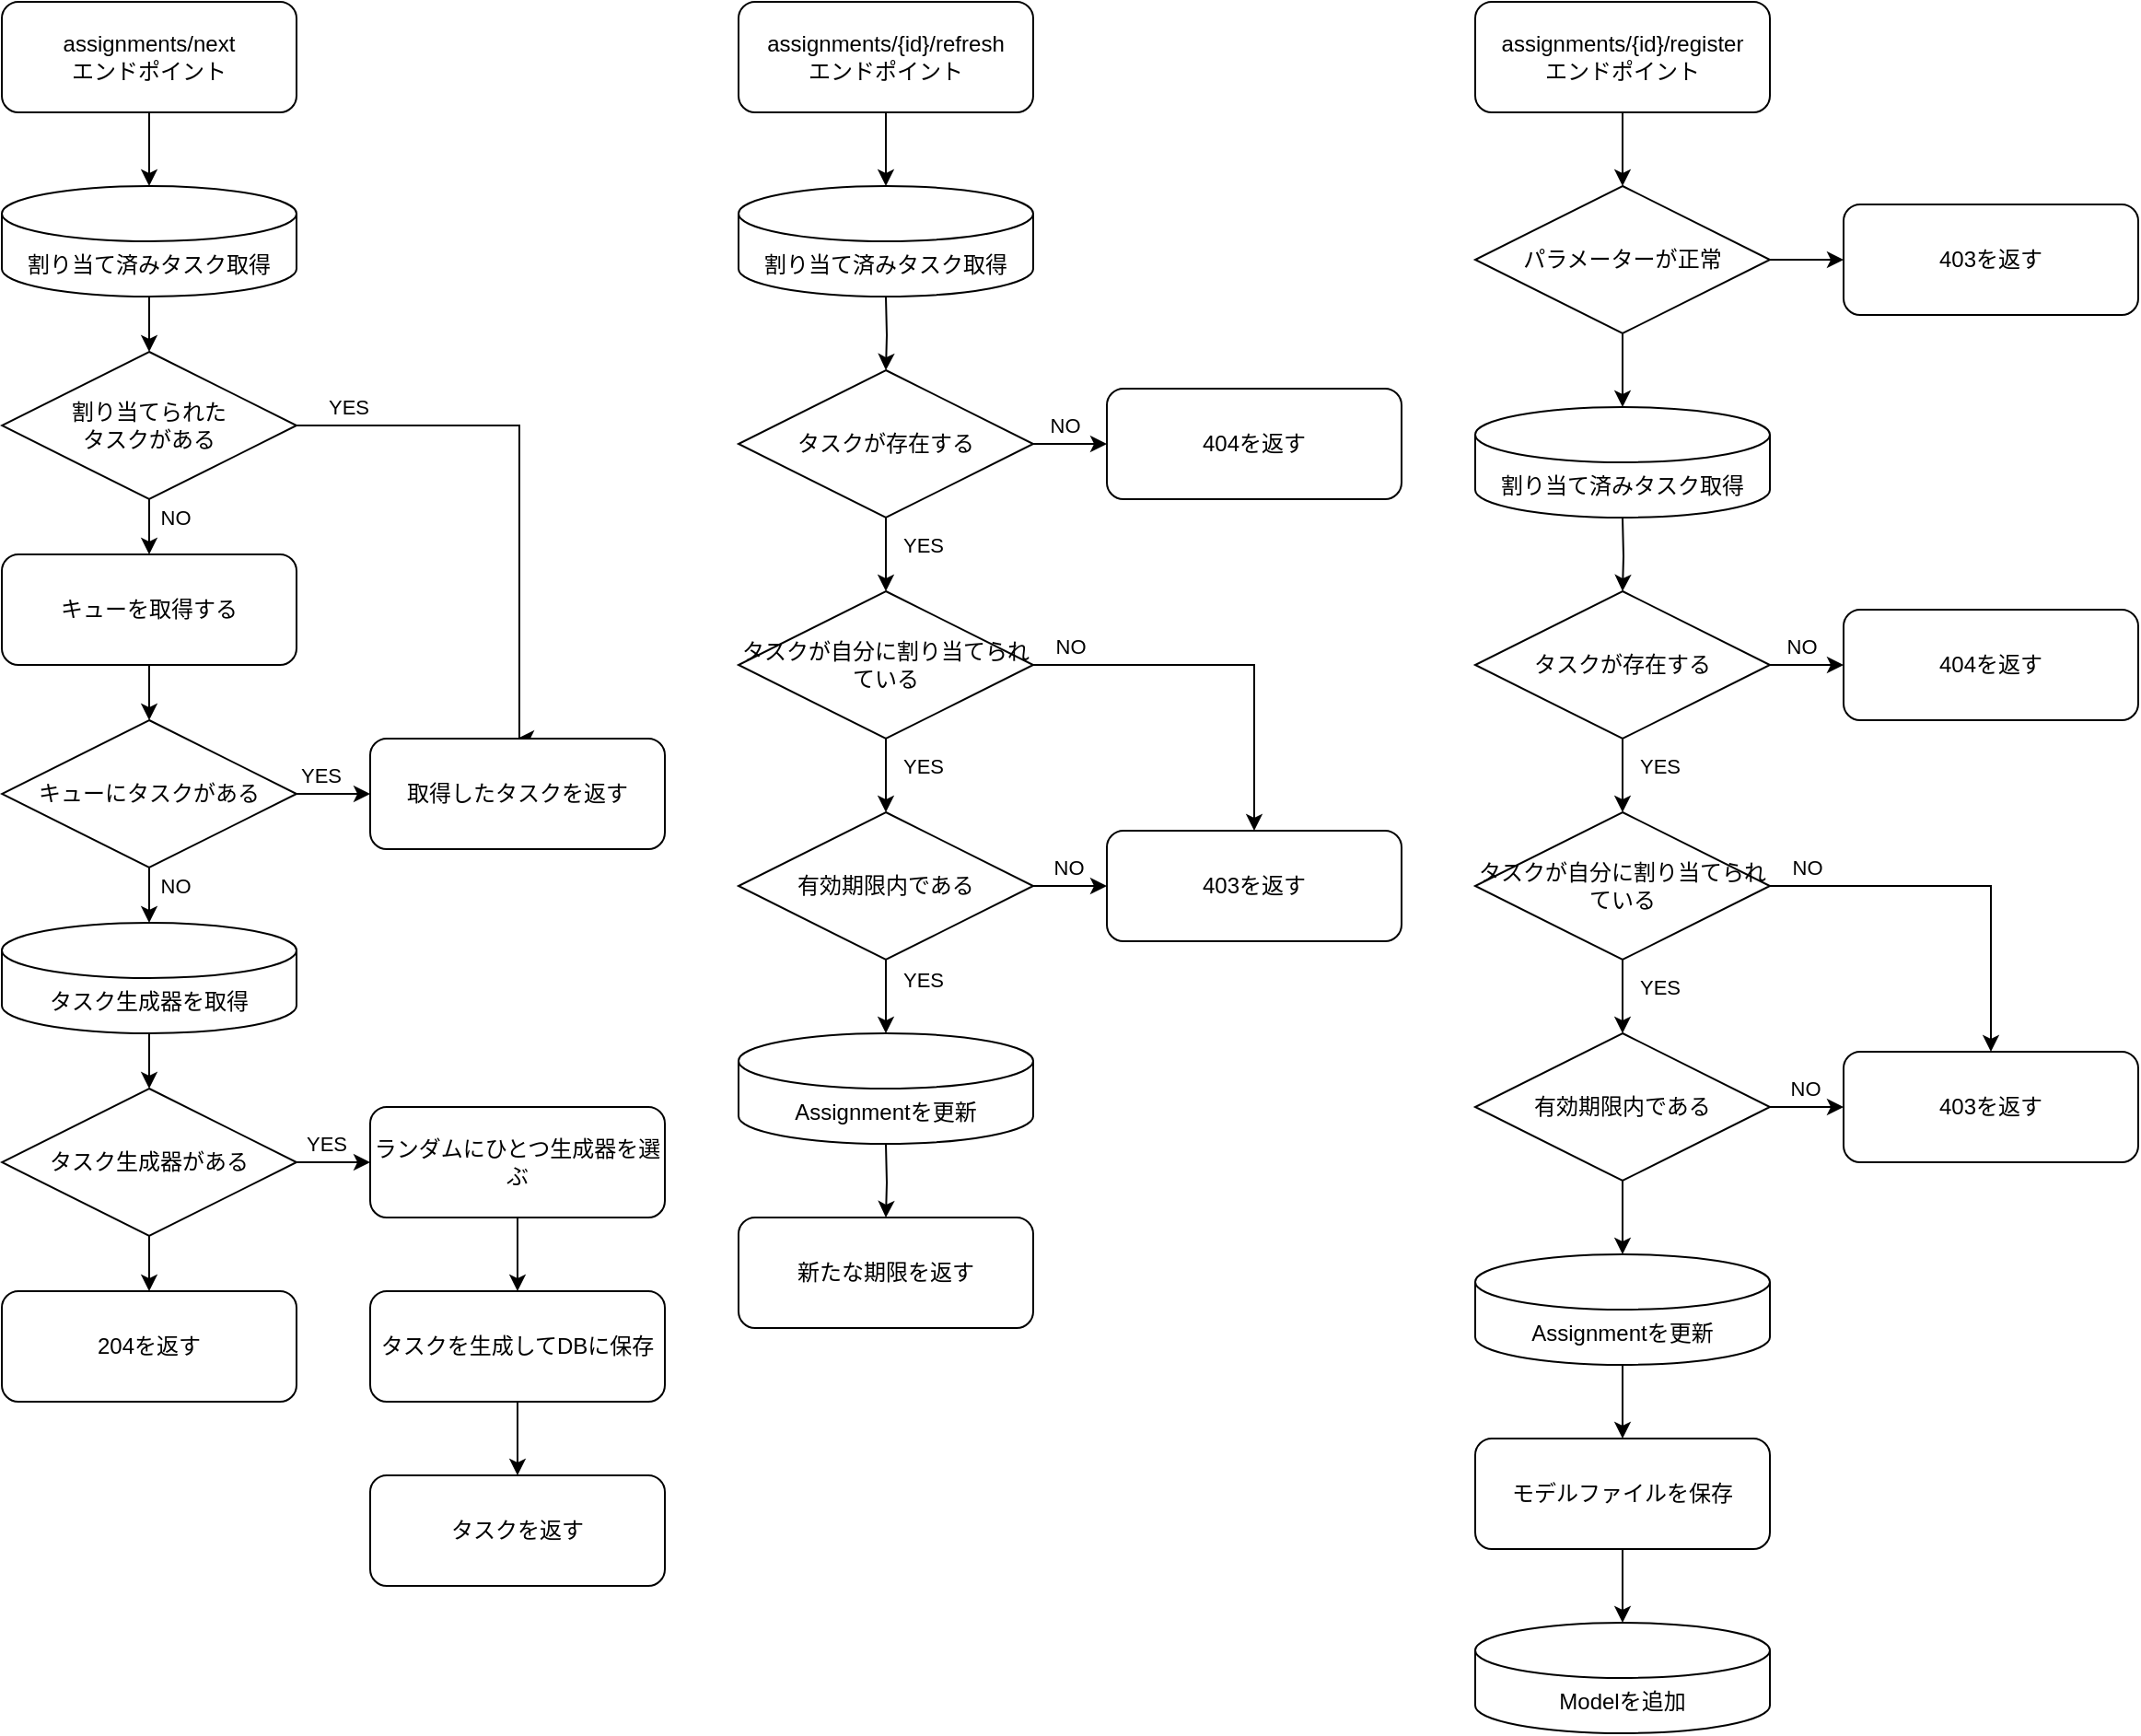 <mxfile version="22.1.22" type="embed">
  <diagram id="23iRSUPoRavnBvh4doch" name="Page-1">
    <mxGraphModel dx="1055" dy="473" grid="1" gridSize="10" guides="1" tooltips="1" connect="1" arrows="1" fold="1" page="1" pageScale="1" pageWidth="827" pageHeight="1169" math="0" shadow="0">
      <root>
        <mxCell id="0" />
        <mxCell id="1" parent="0" />
        <mxCell id="7" style="edgeStyle=orthogonalEdgeStyle;rounded=0;orthogonalLoop=1;jettySize=auto;html=1;exitX=0.5;exitY=1;exitDx=0;exitDy=0;entryX=0.5;entryY=0;entryDx=0;entryDy=0;" edge="1" parent="1" source="2">
          <mxGeometry relative="1" as="geometry">
            <mxPoint x="120" y="140" as="targetPoint" />
          </mxGeometry>
        </mxCell>
        <mxCell id="2" value="assignments/next&lt;br&gt;エンドポイント" style="rounded=1;whiteSpace=wrap;html=1;" vertex="1" parent="1">
          <mxGeometry x="40" y="40" width="160" height="60" as="geometry" />
        </mxCell>
        <mxCell id="8" style="edgeStyle=orthogonalEdgeStyle;rounded=0;orthogonalLoop=1;jettySize=auto;html=1;exitX=0.5;exitY=1;exitDx=0;exitDy=0;entryX=0.5;entryY=0;entryDx=0;entryDy=0;" edge="1" parent="1" target="6">
          <mxGeometry relative="1" as="geometry">
            <mxPoint x="120" y="200" as="sourcePoint" />
          </mxGeometry>
        </mxCell>
        <mxCell id="9" style="edgeStyle=orthogonalEdgeStyle;rounded=0;orthogonalLoop=1;jettySize=auto;html=1;exitX=1;exitY=0.5;exitDx=0;exitDy=0;" edge="1" parent="1" source="6">
          <mxGeometry relative="1" as="geometry">
            <mxPoint x="320" y="440" as="targetPoint" />
            <mxPoint x="220" y="270" as="sourcePoint" />
            <Array as="points">
              <mxPoint x="321" y="270" />
            </Array>
          </mxGeometry>
        </mxCell>
        <mxCell id="10" value="YES" style="edgeLabel;html=1;align=center;verticalAlign=middle;resizable=0;points=[];" vertex="1" connectable="0" parent="9">
          <mxGeometry x="-0.309" y="8" relative="1" as="geometry">
            <mxPoint x="-73" y="-2" as="offset" />
          </mxGeometry>
        </mxCell>
        <mxCell id="12" style="edgeStyle=orthogonalEdgeStyle;rounded=0;orthogonalLoop=1;jettySize=auto;html=1;exitX=0.5;exitY=1;exitDx=0;exitDy=0;entryX=0.5;entryY=0;entryDx=0;entryDy=0;" edge="1" parent="1" source="6" target="11">
          <mxGeometry relative="1" as="geometry" />
        </mxCell>
        <mxCell id="16" value="NO" style="edgeLabel;html=1;align=center;verticalAlign=middle;resizable=0;points=[];" vertex="1" connectable="0" parent="12">
          <mxGeometry x="-0.467" y="3" relative="1" as="geometry">
            <mxPoint x="11" y="2" as="offset" />
          </mxGeometry>
        </mxCell>
        <mxCell id="6" value="割り当てられた&lt;br&gt;タスクがある" style="rhombus;whiteSpace=wrap;html=1;" vertex="1" parent="1">
          <mxGeometry x="40" y="230" width="160" height="80" as="geometry" />
        </mxCell>
        <mxCell id="17" style="edgeStyle=orthogonalEdgeStyle;rounded=0;orthogonalLoop=1;jettySize=auto;html=1;exitX=0.5;exitY=1;exitDx=0;exitDy=0;entryX=0.5;entryY=0;entryDx=0;entryDy=0;" edge="1" parent="1" source="11" target="13">
          <mxGeometry relative="1" as="geometry" />
        </mxCell>
        <mxCell id="11" value="キューを取得する" style="rounded=1;whiteSpace=wrap;html=1;" vertex="1" parent="1">
          <mxGeometry x="40" y="340" width="160" height="60" as="geometry" />
        </mxCell>
        <mxCell id="14" style="edgeStyle=orthogonalEdgeStyle;rounded=0;orthogonalLoop=1;jettySize=auto;html=1;exitX=1;exitY=0.5;exitDx=0;exitDy=0;" edge="1" parent="1" source="13">
          <mxGeometry relative="1" as="geometry">
            <mxPoint x="240" y="470" as="targetPoint" />
          </mxGeometry>
        </mxCell>
        <mxCell id="18" value="YES" style="edgeLabel;html=1;align=center;verticalAlign=middle;resizable=0;points=[];" vertex="1" connectable="0" parent="14">
          <mxGeometry x="-0.358" y="1" relative="1" as="geometry">
            <mxPoint y="-9" as="offset" />
          </mxGeometry>
        </mxCell>
        <mxCell id="21" style="edgeStyle=orthogonalEdgeStyle;rounded=0;orthogonalLoop=1;jettySize=auto;html=1;exitX=0.5;exitY=1;exitDx=0;exitDy=0;entryX=0.5;entryY=0;entryDx=0;entryDy=0;" edge="1" parent="1" source="13">
          <mxGeometry relative="1" as="geometry">
            <mxPoint x="120" y="540" as="targetPoint" />
          </mxGeometry>
        </mxCell>
        <mxCell id="29" value="NO" style="edgeLabel;html=1;align=center;verticalAlign=middle;resizable=0;points=[];" vertex="1" connectable="0" parent="21">
          <mxGeometry x="-0.533" y="2" relative="1" as="geometry">
            <mxPoint x="12" y="3" as="offset" />
          </mxGeometry>
        </mxCell>
        <mxCell id="13" value="キューにタスクがある" style="rhombus;whiteSpace=wrap;html=1;" vertex="1" parent="1">
          <mxGeometry x="40" y="430" width="160" height="80" as="geometry" />
        </mxCell>
        <mxCell id="15" value="取得したタスクを返す" style="rounded=1;whiteSpace=wrap;html=1;" vertex="1" parent="1">
          <mxGeometry x="240" y="440" width="160" height="60" as="geometry" />
        </mxCell>
        <mxCell id="23" style="edgeStyle=orthogonalEdgeStyle;rounded=0;orthogonalLoop=1;jettySize=auto;html=1;exitX=0.5;exitY=1;exitDx=0;exitDy=0;entryX=0.5;entryY=0;entryDx=0;entryDy=0;" edge="1" parent="1" target="22">
          <mxGeometry relative="1" as="geometry">
            <mxPoint x="120" y="600" as="sourcePoint" />
          </mxGeometry>
        </mxCell>
        <mxCell id="27" style="edgeStyle=orthogonalEdgeStyle;rounded=0;orthogonalLoop=1;jettySize=auto;html=1;exitX=1;exitY=0.5;exitDx=0;exitDy=0;entryX=0;entryY=0.5;entryDx=0;entryDy=0;" edge="1" parent="1" source="22" target="24">
          <mxGeometry relative="1" as="geometry" />
        </mxCell>
        <mxCell id="28" value="YES" style="edgeLabel;html=1;align=center;verticalAlign=middle;resizable=0;points=[];" vertex="1" connectable="0" parent="27">
          <mxGeometry x="-0.2" y="1" relative="1" as="geometry">
            <mxPoint y="-9" as="offset" />
          </mxGeometry>
        </mxCell>
        <mxCell id="31" style="edgeStyle=orthogonalEdgeStyle;rounded=0;orthogonalLoop=1;jettySize=auto;html=1;exitX=0.5;exitY=1;exitDx=0;exitDy=0;entryX=0.5;entryY=0;entryDx=0;entryDy=0;" edge="1" parent="1" source="22" target="30">
          <mxGeometry relative="1" as="geometry" />
        </mxCell>
        <mxCell id="22" value="タスク生成器がある" style="rhombus;whiteSpace=wrap;html=1;" vertex="1" parent="1">
          <mxGeometry x="40" y="630" width="160" height="80" as="geometry" />
        </mxCell>
        <mxCell id="26" style="edgeStyle=orthogonalEdgeStyle;rounded=0;orthogonalLoop=1;jettySize=auto;html=1;exitX=0.5;exitY=1;exitDx=0;exitDy=0;entryX=0.5;entryY=0;entryDx=0;entryDy=0;" edge="1" parent="1" source="24" target="25">
          <mxGeometry relative="1" as="geometry" />
        </mxCell>
        <mxCell id="24" value="ランダムにひとつ生成器を選ぶ" style="rounded=1;whiteSpace=wrap;html=1;" vertex="1" parent="1">
          <mxGeometry x="240" y="640" width="160" height="60" as="geometry" />
        </mxCell>
        <mxCell id="50" style="edgeStyle=orthogonalEdgeStyle;rounded=0;orthogonalLoop=1;jettySize=auto;html=1;exitX=0.5;exitY=1;exitDx=0;exitDy=0;entryX=0.5;entryY=0;entryDx=0;entryDy=0;" edge="1" parent="1" source="25" target="49">
          <mxGeometry relative="1" as="geometry" />
        </mxCell>
        <mxCell id="25" value="タスクを生成してDBに保存" style="rounded=1;whiteSpace=wrap;html=1;" vertex="1" parent="1">
          <mxGeometry x="240" y="740" width="160" height="60" as="geometry" />
        </mxCell>
        <mxCell id="30" value="204を返す" style="rounded=1;whiteSpace=wrap;html=1;" vertex="1" parent="1">
          <mxGeometry x="40" y="740" width="160" height="60" as="geometry" />
        </mxCell>
        <mxCell id="34" style="edgeStyle=orthogonalEdgeStyle;rounded=0;orthogonalLoop=1;jettySize=auto;html=1;exitX=0.5;exitY=1;exitDx=0;exitDy=0;entryX=0.5;entryY=0;entryDx=0;entryDy=0;" edge="1" parent="1" source="32">
          <mxGeometry relative="1" as="geometry">
            <mxPoint x="520" y="140" as="targetPoint" />
          </mxGeometry>
        </mxCell>
        <mxCell id="32" value="assignments/{id}/refresh&lt;br&gt;エンドポイント" style="rounded=1;whiteSpace=wrap;html=1;" vertex="1" parent="1">
          <mxGeometry x="440" y="40" width="160" height="60" as="geometry" />
        </mxCell>
        <mxCell id="38" style="edgeStyle=orthogonalEdgeStyle;rounded=0;orthogonalLoop=1;jettySize=auto;html=1;exitX=0.5;exitY=1;exitDx=0;exitDy=0;entryX=0.5;entryY=0;entryDx=0;entryDy=0;" edge="1" parent="1" target="35">
          <mxGeometry relative="1" as="geometry">
            <mxPoint x="520" y="200" as="sourcePoint" />
          </mxGeometry>
        </mxCell>
        <mxCell id="37" style="edgeStyle=orthogonalEdgeStyle;rounded=0;orthogonalLoop=1;jettySize=auto;html=1;exitX=1;exitY=0.5;exitDx=0;exitDy=0;entryX=0;entryY=0.5;entryDx=0;entryDy=0;" edge="1" parent="1" source="35" target="36">
          <mxGeometry relative="1" as="geometry" />
        </mxCell>
        <mxCell id="39" value="NO" style="edgeLabel;html=1;align=center;verticalAlign=middle;resizable=0;points=[];" vertex="1" connectable="0" parent="37">
          <mxGeometry x="-0.175" y="2" relative="1" as="geometry">
            <mxPoint y="-8" as="offset" />
          </mxGeometry>
        </mxCell>
        <mxCell id="42" style="edgeStyle=orthogonalEdgeStyle;rounded=0;orthogonalLoop=1;jettySize=auto;html=1;exitX=0.5;exitY=1;exitDx=0;exitDy=0;entryX=0.5;entryY=0;entryDx=0;entryDy=0;" edge="1" parent="1" source="35" target="41">
          <mxGeometry relative="1" as="geometry" />
        </mxCell>
        <mxCell id="43" value="YES" style="edgeLabel;html=1;align=center;verticalAlign=middle;resizable=0;points=[];" vertex="1" connectable="0" parent="42">
          <mxGeometry x="-0.212" y="1" relative="1" as="geometry">
            <mxPoint x="19" y="-1" as="offset" />
          </mxGeometry>
        </mxCell>
        <mxCell id="35" value="タスクが存在する" style="rhombus;whiteSpace=wrap;html=1;" vertex="1" parent="1">
          <mxGeometry x="440" y="240" width="160" height="80" as="geometry" />
        </mxCell>
        <mxCell id="36" value="404を返す" style="rounded=1;whiteSpace=wrap;html=1;" vertex="1" parent="1">
          <mxGeometry x="640" y="250" width="160" height="60" as="geometry" />
        </mxCell>
        <mxCell id="53" style="edgeStyle=orthogonalEdgeStyle;rounded=0;orthogonalLoop=1;jettySize=auto;html=1;exitX=0.5;exitY=1;exitDx=0;exitDy=0;entryX=0.5;entryY=0;entryDx=0;entryDy=0;" edge="1" parent="1" source="41" target="52">
          <mxGeometry relative="1" as="geometry" />
        </mxCell>
        <mxCell id="60" value="YES" style="edgeLabel;html=1;align=center;verticalAlign=middle;resizable=0;points=[];" vertex="1" connectable="0" parent="53">
          <mxGeometry x="-0.243" relative="1" as="geometry">
            <mxPoint x="20" as="offset" />
          </mxGeometry>
        </mxCell>
        <mxCell id="62" style="edgeStyle=orthogonalEdgeStyle;rounded=0;orthogonalLoop=1;jettySize=auto;html=1;exitX=1;exitY=0.5;exitDx=0;exitDy=0;entryX=0.5;entryY=0;entryDx=0;entryDy=0;" edge="1" parent="1" source="41" target="56">
          <mxGeometry relative="1" as="geometry" />
        </mxCell>
        <mxCell id="63" value="NO" style="edgeLabel;html=1;align=center;verticalAlign=middle;resizable=0;points=[];" vertex="1" connectable="0" parent="62">
          <mxGeometry x="-0.878" relative="1" as="geometry">
            <mxPoint x="7" y="-10" as="offset" />
          </mxGeometry>
        </mxCell>
        <mxCell id="41" value="タスクが自分に割り当てられている" style="rhombus;whiteSpace=wrap;html=1;" vertex="1" parent="1">
          <mxGeometry x="440" y="360" width="160" height="80" as="geometry" />
        </mxCell>
        <mxCell id="51" style="edgeStyle=orthogonalEdgeStyle;rounded=0;orthogonalLoop=1;jettySize=auto;html=1;exitX=0.5;exitY=1;exitDx=0;exitDy=0;entryX=0.5;entryY=0;entryDx=0;entryDy=0;" edge="1" parent="1" target="48">
          <mxGeometry relative="1" as="geometry">
            <mxPoint x="520" y="660" as="sourcePoint" />
          </mxGeometry>
        </mxCell>
        <mxCell id="48" value="新たな期限を返す" style="rounded=1;whiteSpace=wrap;html=1;" vertex="1" parent="1">
          <mxGeometry x="440" y="700" width="160" height="60" as="geometry" />
        </mxCell>
        <mxCell id="49" value="タスクを返す" style="rounded=1;whiteSpace=wrap;html=1;" vertex="1" parent="1">
          <mxGeometry x="240" y="840" width="160" height="60" as="geometry" />
        </mxCell>
        <mxCell id="54" style="edgeStyle=orthogonalEdgeStyle;rounded=0;orthogonalLoop=1;jettySize=auto;html=1;exitX=0.5;exitY=1;exitDx=0;exitDy=0;entryX=0.5;entryY=0;entryDx=0;entryDy=0;" edge="1" parent="1" source="52">
          <mxGeometry relative="1" as="geometry">
            <mxPoint x="520" y="600" as="targetPoint" />
          </mxGeometry>
        </mxCell>
        <mxCell id="61" value="YES" style="edgeLabel;html=1;align=center;verticalAlign=middle;resizable=0;points=[];" vertex="1" connectable="0" parent="54">
          <mxGeometry x="-0.136" relative="1" as="geometry">
            <mxPoint x="20" y="-7" as="offset" />
          </mxGeometry>
        </mxCell>
        <mxCell id="57" style="edgeStyle=orthogonalEdgeStyle;rounded=0;orthogonalLoop=1;jettySize=auto;html=1;exitX=1;exitY=0.5;exitDx=0;exitDy=0;entryX=0;entryY=0.5;entryDx=0;entryDy=0;" edge="1" parent="1" source="52" target="56">
          <mxGeometry relative="1" as="geometry" />
        </mxCell>
        <mxCell id="59" value="NO" style="edgeLabel;html=1;align=center;verticalAlign=middle;resizable=0;points=[];" vertex="1" connectable="0" parent="57">
          <mxGeometry x="-0.05" y="6" relative="1" as="geometry">
            <mxPoint y="-4" as="offset" />
          </mxGeometry>
        </mxCell>
        <mxCell id="52" value="有効期限内である" style="rhombus;whiteSpace=wrap;html=1;" vertex="1" parent="1">
          <mxGeometry x="440" y="480" width="160" height="80" as="geometry" />
        </mxCell>
        <mxCell id="56" value="403を返す" style="rounded=1;whiteSpace=wrap;html=1;" vertex="1" parent="1">
          <mxGeometry x="640" y="490" width="160" height="60" as="geometry" />
        </mxCell>
        <mxCell id="70" style="edgeStyle=orthogonalEdgeStyle;rounded=0;orthogonalLoop=1;jettySize=auto;html=1;exitX=0.5;exitY=1;exitDx=0;exitDy=0;entryX=0.5;entryY=0;entryDx=0;entryDy=0;" edge="1" parent="1" source="64" target="69">
          <mxGeometry relative="1" as="geometry" />
        </mxCell>
        <mxCell id="64" value="assignments/{id}/register&lt;br&gt;エンドポイント" style="rounded=1;whiteSpace=wrap;html=1;" vertex="1" parent="1">
          <mxGeometry x="840" y="40" width="160" height="60" as="geometry" />
        </mxCell>
        <mxCell id="88" style="edgeStyle=orthogonalEdgeStyle;rounded=0;orthogonalLoop=1;jettySize=auto;html=1;exitX=0.5;exitY=1;exitDx=0;exitDy=0;entryX=0.5;entryY=0;entryDx=0;entryDy=0;" edge="1" parent="1" target="78">
          <mxGeometry relative="1" as="geometry">
            <mxPoint x="920" y="320" as="sourcePoint" />
          </mxGeometry>
        </mxCell>
        <mxCell id="71" style="edgeStyle=orthogonalEdgeStyle;rounded=0;orthogonalLoop=1;jettySize=auto;html=1;exitX=0.5;exitY=1;exitDx=0;exitDy=0;entryX=0.5;entryY=0;entryDx=0;entryDy=0;" edge="1" parent="1" source="69">
          <mxGeometry relative="1" as="geometry">
            <mxPoint x="920" y="260" as="targetPoint" />
          </mxGeometry>
        </mxCell>
        <mxCell id="73" style="edgeStyle=orthogonalEdgeStyle;rounded=0;orthogonalLoop=1;jettySize=auto;html=1;exitX=1;exitY=0.5;exitDx=0;exitDy=0;entryX=0;entryY=0.5;entryDx=0;entryDy=0;" edge="1" parent="1" source="69" target="72">
          <mxGeometry relative="1" as="geometry" />
        </mxCell>
        <mxCell id="69" value="パラメーターが正常" style="rhombus;whiteSpace=wrap;html=1;" vertex="1" parent="1">
          <mxGeometry x="840" y="140" width="160" height="80" as="geometry" />
        </mxCell>
        <mxCell id="72" value="403を返す" style="rounded=1;whiteSpace=wrap;html=1;" vertex="1" parent="1">
          <mxGeometry x="1040" y="150" width="160" height="60" as="geometry" />
        </mxCell>
        <mxCell id="74" style="edgeStyle=orthogonalEdgeStyle;rounded=0;orthogonalLoop=1;jettySize=auto;html=1;exitX=1;exitY=0.5;exitDx=0;exitDy=0;entryX=0;entryY=0.5;entryDx=0;entryDy=0;" edge="1" parent="1" source="78" target="79">
          <mxGeometry relative="1" as="geometry" />
        </mxCell>
        <mxCell id="75" value="NO" style="edgeLabel;html=1;align=center;verticalAlign=middle;resizable=0;points=[];" vertex="1" connectable="0" parent="74">
          <mxGeometry x="-0.175" y="2" relative="1" as="geometry">
            <mxPoint y="-8" as="offset" />
          </mxGeometry>
        </mxCell>
        <mxCell id="76" style="edgeStyle=orthogonalEdgeStyle;rounded=0;orthogonalLoop=1;jettySize=auto;html=1;exitX=0.5;exitY=1;exitDx=0;exitDy=0;entryX=0.5;entryY=0;entryDx=0;entryDy=0;" edge="1" parent="1" source="78" target="84">
          <mxGeometry relative="1" as="geometry" />
        </mxCell>
        <mxCell id="77" value="YES" style="edgeLabel;html=1;align=center;verticalAlign=middle;resizable=0;points=[];" vertex="1" connectable="0" parent="76">
          <mxGeometry x="-0.212" y="1" relative="1" as="geometry">
            <mxPoint x="19" y="-1" as="offset" />
          </mxGeometry>
        </mxCell>
        <mxCell id="78" value="タスクが存在する" style="rhombus;whiteSpace=wrap;html=1;" vertex="1" parent="1">
          <mxGeometry x="840" y="360" width="160" height="80" as="geometry" />
        </mxCell>
        <mxCell id="79" value="404を返す" style="rounded=1;whiteSpace=wrap;html=1;" vertex="1" parent="1">
          <mxGeometry x="1040" y="370" width="160" height="60" as="geometry" />
        </mxCell>
        <mxCell id="80" style="edgeStyle=orthogonalEdgeStyle;rounded=0;orthogonalLoop=1;jettySize=auto;html=1;exitX=0.5;exitY=1;exitDx=0;exitDy=0;entryX=0.5;entryY=0;entryDx=0;entryDy=0;" edge="1" parent="1" source="84" target="86">
          <mxGeometry relative="1" as="geometry" />
        </mxCell>
        <mxCell id="81" value="YES" style="edgeLabel;html=1;align=center;verticalAlign=middle;resizable=0;points=[];" vertex="1" connectable="0" parent="80">
          <mxGeometry x="-0.243" relative="1" as="geometry">
            <mxPoint x="20" as="offset" />
          </mxGeometry>
        </mxCell>
        <mxCell id="82" style="edgeStyle=orthogonalEdgeStyle;rounded=0;orthogonalLoop=1;jettySize=auto;html=1;exitX=1;exitY=0.5;exitDx=0;exitDy=0;entryX=0.5;entryY=0;entryDx=0;entryDy=0;" edge="1" parent="1" source="84" target="87">
          <mxGeometry relative="1" as="geometry" />
        </mxCell>
        <mxCell id="83" value="NO" style="edgeLabel;html=1;align=center;verticalAlign=middle;resizable=0;points=[];" vertex="1" connectable="0" parent="82">
          <mxGeometry x="-0.878" relative="1" as="geometry">
            <mxPoint x="7" y="-10" as="offset" />
          </mxGeometry>
        </mxCell>
        <mxCell id="84" value="タスクが自分に割り当てられている" style="rhombus;whiteSpace=wrap;html=1;" vertex="1" parent="1">
          <mxGeometry x="840" y="480" width="160" height="80" as="geometry" />
        </mxCell>
        <mxCell id="85" value="NO" style="edgeLabel;html=1;align=center;verticalAlign=middle;resizable=0;points=[];" vertex="1" connectable="0" parent="1">
          <mxGeometry x="1018.824" y="630" as="geometry" />
        </mxCell>
        <mxCell id="89" style="edgeStyle=orthogonalEdgeStyle;rounded=0;orthogonalLoop=1;jettySize=auto;html=1;exitX=1;exitY=0.5;exitDx=0;exitDy=0;entryX=0;entryY=0.5;entryDx=0;entryDy=0;" edge="1" parent="1" source="86" target="87">
          <mxGeometry relative="1" as="geometry" />
        </mxCell>
        <mxCell id="94" style="edgeStyle=orthogonalEdgeStyle;rounded=0;orthogonalLoop=1;jettySize=auto;html=1;exitX=0.5;exitY=1;exitDx=0;exitDy=0;entryX=0.5;entryY=0;entryDx=0;entryDy=0;" edge="1" parent="1" source="86">
          <mxGeometry relative="1" as="geometry">
            <mxPoint x="920" y="720" as="targetPoint" />
          </mxGeometry>
        </mxCell>
        <mxCell id="86" value="有効期限内である" style="rhombus;whiteSpace=wrap;html=1;" vertex="1" parent="1">
          <mxGeometry x="840" y="600" width="160" height="80" as="geometry" />
        </mxCell>
        <mxCell id="87" value="403を返す" style="rounded=1;whiteSpace=wrap;html=1;" vertex="1" parent="1">
          <mxGeometry x="1040" y="610" width="160" height="60" as="geometry" />
        </mxCell>
        <mxCell id="95" value="割り当て済みタスク取得" style="shape=cylinder3;whiteSpace=wrap;html=1;boundedLbl=1;backgroundOutline=1;size=15;" vertex="1" parent="1">
          <mxGeometry x="840" y="260" width="160" height="60" as="geometry" />
        </mxCell>
        <mxCell id="110" value="割り当て済みタスク取得" style="shape=cylinder3;whiteSpace=wrap;html=1;boundedLbl=1;backgroundOutline=1;size=15;" vertex="1" parent="1">
          <mxGeometry x="440" y="140" width="160" height="60" as="geometry" />
        </mxCell>
        <mxCell id="111" value="割り当て済みタスク取得" style="shape=cylinder3;whiteSpace=wrap;html=1;boundedLbl=1;backgroundOutline=1;size=15;" vertex="1" parent="1">
          <mxGeometry x="40" y="140" width="160" height="60" as="geometry" />
        </mxCell>
        <mxCell id="112" value="タスク生成器を取得" style="shape=cylinder3;whiteSpace=wrap;html=1;boundedLbl=1;backgroundOutline=1;size=15;" vertex="1" parent="1">
          <mxGeometry x="40" y="540" width="160" height="60" as="geometry" />
        </mxCell>
        <mxCell id="113" value="Assignmentを更新" style="shape=cylinder3;whiteSpace=wrap;html=1;boundedLbl=1;backgroundOutline=1;size=15;" vertex="1" parent="1">
          <mxGeometry x="440" y="600" width="160" height="60" as="geometry" />
        </mxCell>
        <mxCell id="117" style="edgeStyle=orthogonalEdgeStyle;rounded=0;orthogonalLoop=1;jettySize=auto;html=1;exitX=0.5;exitY=1;exitDx=0;exitDy=0;exitPerimeter=0;entryX=0.5;entryY=0;entryDx=0;entryDy=0;" edge="1" parent="1" source="114" target="116">
          <mxGeometry relative="1" as="geometry" />
        </mxCell>
        <mxCell id="114" value="Assignmentを更新" style="shape=cylinder3;whiteSpace=wrap;html=1;boundedLbl=1;backgroundOutline=1;size=15;" vertex="1" parent="1">
          <mxGeometry x="840" y="720" width="160" height="60" as="geometry" />
        </mxCell>
        <mxCell id="115" value="Modelを追加" style="shape=cylinder3;whiteSpace=wrap;html=1;boundedLbl=1;backgroundOutline=1;size=15;" vertex="1" parent="1">
          <mxGeometry x="840" y="920" width="160" height="60" as="geometry" />
        </mxCell>
        <mxCell id="116" value="モデルファイルを保存" style="rounded=1;whiteSpace=wrap;html=1;" vertex="1" parent="1">
          <mxGeometry x="840" y="820" width="160" height="60" as="geometry" />
        </mxCell>
        <mxCell id="118" style="edgeStyle=orthogonalEdgeStyle;rounded=0;orthogonalLoop=1;jettySize=auto;html=1;exitX=0.5;exitY=1;exitDx=0;exitDy=0;entryX=0.5;entryY=0;entryDx=0;entryDy=0;entryPerimeter=0;" edge="1" parent="1" source="116" target="115">
          <mxGeometry relative="1" as="geometry" />
        </mxCell>
      </root>
    </mxGraphModel>
  </diagram>
</mxfile>
